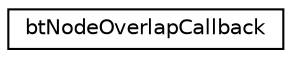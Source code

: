 digraph G
{
  edge [fontname="Helvetica",fontsize="10",labelfontname="Helvetica",labelfontsize="10"];
  node [fontname="Helvetica",fontsize="10",shape=record];
  rankdir="LR";
  Node1 [label="btNodeOverlapCallback",height=0.2,width=0.4,color="black", fillcolor="white", style="filled",URL="$classbtNodeOverlapCallback.html"];
}
